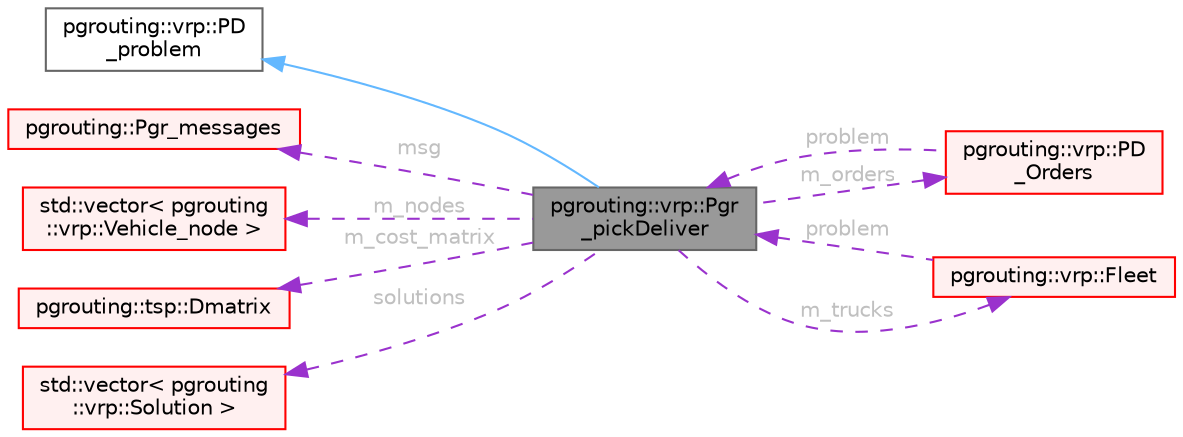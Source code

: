 digraph "pgrouting::vrp::Pgr_pickDeliver"
{
 // LATEX_PDF_SIZE
  bgcolor="transparent";
  edge [fontname=Helvetica,fontsize=10,labelfontname=Helvetica,labelfontsize=10];
  node [fontname=Helvetica,fontsize=10,shape=box,height=0.2,width=0.4];
  rankdir="LR";
  Node1 [id="Node000001",label="pgrouting::vrp::Pgr\l_pickDeliver",height=0.2,width=0.4,color="gray40", fillcolor="grey60", style="filled", fontcolor="black",tooltip=" "];
  Node2 -> Node1 [id="edge1_Node000001_Node000002",dir="back",color="steelblue1",style="solid",tooltip=" "];
  Node2 [id="Node000002",label="pgrouting::vrp::PD\l_problem",height=0.2,width=0.4,color="gray40", fillcolor="white", style="filled",URL="$classpgrouting_1_1vrp_1_1PD__problem.html",tooltip=" "];
  Node3 -> Node1 [id="edge2_Node000001_Node000003",dir="back",color="darkorchid3",style="dashed",tooltip=" ",label=" msg",fontcolor="grey" ];
  Node3 [id="Node000003",label="pgrouting::Pgr_messages",height=0.2,width=0.4,color="red", fillcolor="#FFF0F0", style="filled",URL="$classpgrouting_1_1Pgr__messages.html",tooltip=" "];
  Node9 -> Node1 [id="edge3_Node000001_Node000009",dir="back",color="darkorchid3",style="dashed",tooltip=" ",label=" m_nodes",fontcolor="grey" ];
  Node9 [id="Node000009",label="std::vector\< pgrouting\l::vrp::Vehicle_node \>",height=0.2,width=0.4,color="red", fillcolor="#FFF0F0", style="filled",tooltip=" "];
  Node16 -> Node1 [id="edge4_Node000001_Node000016",dir="back",color="darkorchid3",style="dashed",tooltip=" ",label=" m_cost_matrix",fontcolor="grey" ];
  Node16 [id="Node000016",label="pgrouting::tsp::Dmatrix",height=0.2,width=0.4,color="red", fillcolor="#FFF0F0", style="filled",URL="$classpgrouting_1_1tsp_1_1Dmatrix.html",tooltip=" "];
  Node20 -> Node1 [id="edge5_Node000001_Node000020",dir="back",color="darkorchid3",style="dashed",tooltip=" ",label=" m_orders",fontcolor="grey" ];
  Node20 [id="Node000020",label="pgrouting::vrp::PD\l_Orders",height=0.2,width=0.4,color="red", fillcolor="#FFF0F0", style="filled",URL="$classpgrouting_1_1vrp_1_1PD__Orders.html",tooltip=" "];
  Node1 -> Node20 [id="edge6_Node000020_Node000001",dir="back",color="darkorchid3",style="dashed",tooltip=" ",label=" problem",fontcolor="grey" ];
  Node29 -> Node1 [id="edge7_Node000001_Node000029",dir="back",color="darkorchid3",style="dashed",tooltip=" ",label=" m_trucks",fontcolor="grey" ];
  Node29 [id="Node000029",label="pgrouting::vrp::Fleet",height=0.2,width=0.4,color="red", fillcolor="#FFF0F0", style="filled",URL="$classpgrouting_1_1vrp_1_1Fleet.html",tooltip=" "];
  Node1 -> Node29 [id="edge8_Node000029_Node000001",dir="back",color="darkorchid3",style="dashed",tooltip=" ",label=" problem",fontcolor="grey" ];
  Node35 -> Node1 [id="edge9_Node000001_Node000035",dir="back",color="darkorchid3",style="dashed",tooltip=" ",label=" solutions",fontcolor="grey" ];
  Node35 [id="Node000035",label="std::vector\< pgrouting\l::vrp::Solution \>",height=0.2,width=0.4,color="red", fillcolor="#FFF0F0", style="filled",tooltip=" "];
}

